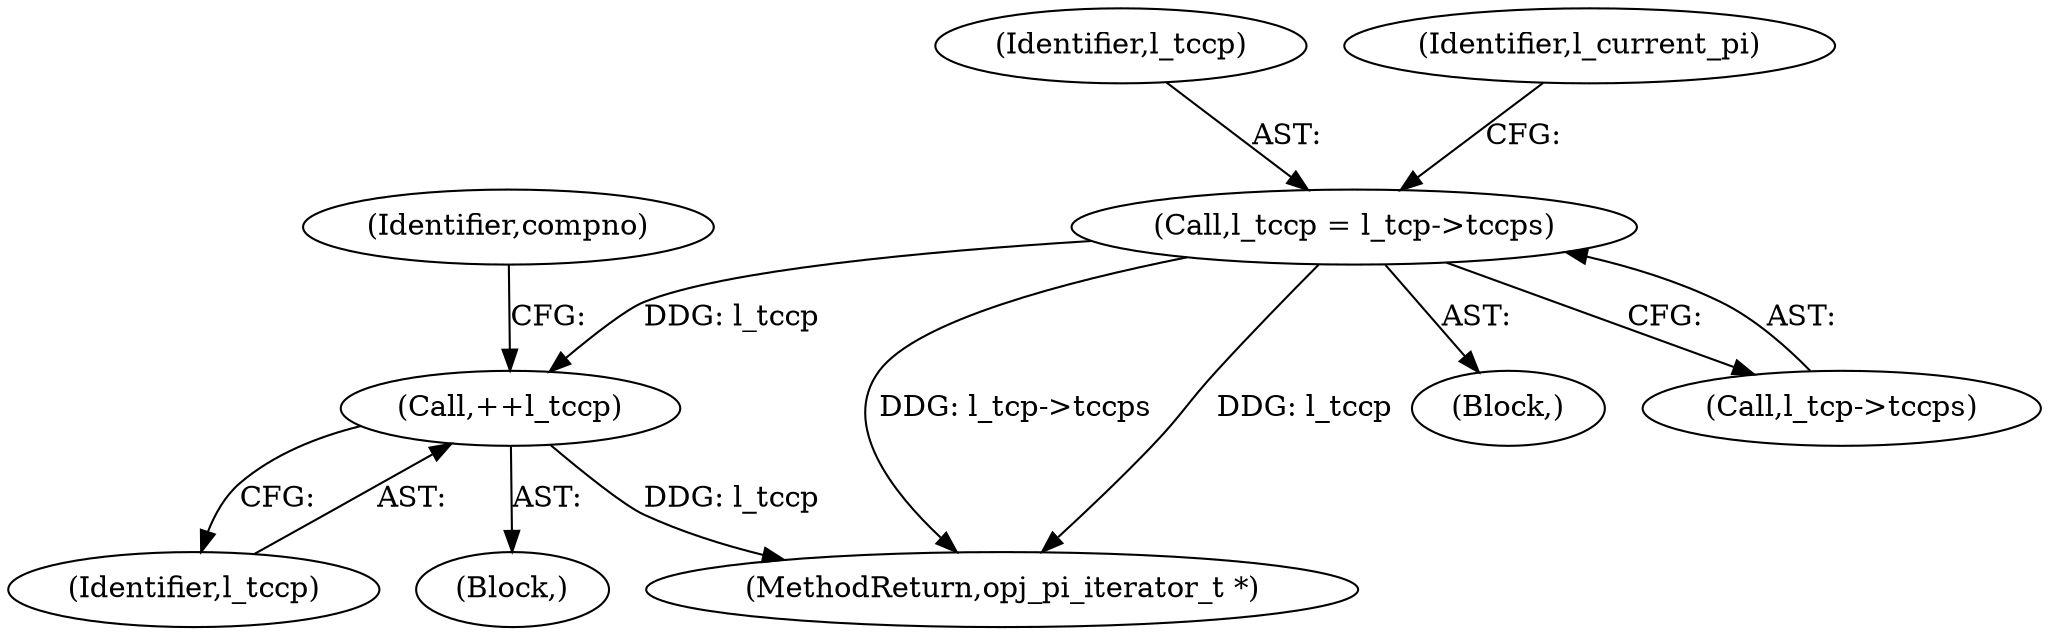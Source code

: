 digraph "0_openjpeg_c16bc057ba3f125051c9966cf1f5b68a05681de4@pointer" {
"1000374" [label="(Call,l_tccp = l_tcp->tccps)"];
"1000502" [label="(Call,++l_tccp)"];
"1000374" [label="(Call,l_tccp = l_tcp->tccps)"];
"1000696" [label="(MethodReturn,opj_pi_iterator_t *)"];
"1000375" [label="(Identifier,l_tccp)"];
"1000126" [label="(Block,)"];
"1000503" [label="(Identifier,l_tccp)"];
"1000430" [label="(Block,)"];
"1000429" [label="(Identifier,compno)"];
"1000376" [label="(Call,l_tcp->tccps)"];
"1000381" [label="(Identifier,l_current_pi)"];
"1000502" [label="(Call,++l_tccp)"];
"1000374" -> "1000126"  [label="AST: "];
"1000374" -> "1000376"  [label="CFG: "];
"1000375" -> "1000374"  [label="AST: "];
"1000376" -> "1000374"  [label="AST: "];
"1000381" -> "1000374"  [label="CFG: "];
"1000374" -> "1000696"  [label="DDG: l_tcp->tccps"];
"1000374" -> "1000696"  [label="DDG: l_tccp"];
"1000374" -> "1000502"  [label="DDG: l_tccp"];
"1000502" -> "1000430"  [label="AST: "];
"1000502" -> "1000503"  [label="CFG: "];
"1000503" -> "1000502"  [label="AST: "];
"1000429" -> "1000502"  [label="CFG: "];
"1000502" -> "1000696"  [label="DDG: l_tccp"];
}
